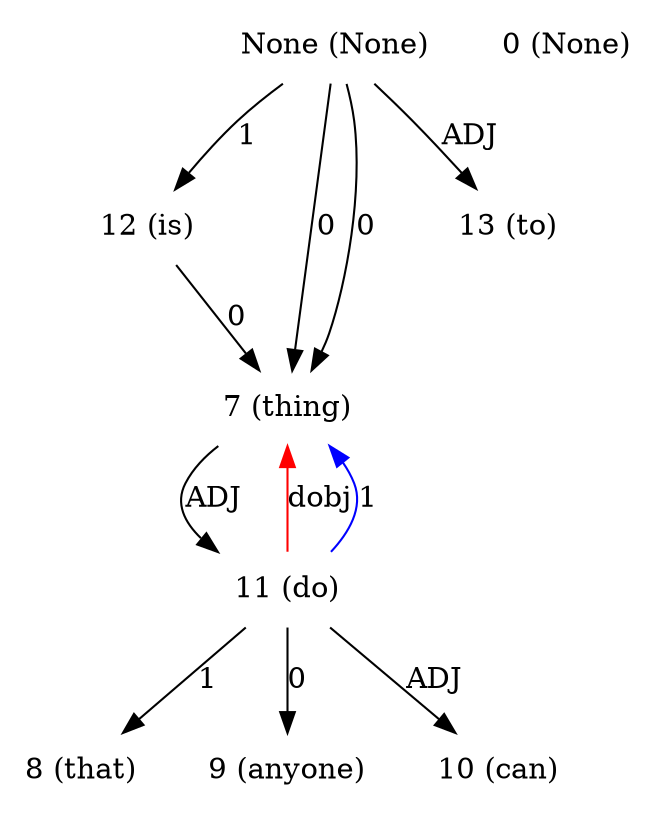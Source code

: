 digraph G{
edge [dir=forward]
node [shape=plaintext]

None [label="None (None)"]
None -> 12 [label="1"]
None [label="None (None)"]
None -> 7 [label="0"]
None [label="None (None)"]
None -> 7 [label="0"]
None -> 13 [label="ADJ"]
0 [label="0 (None)"]
7 [label="7 (thing)"]
7 -> 11 [label="ADJ"]
11 -> 7 [label="dobj", color="red"]
8 [label="8 (that)"]
9 [label="9 (anyone)"]
10 [label="10 (can)"]
11 [label="11 (do)"]
11 -> 8 [label="1"]
11 -> 7 [label="1", color="blue"]
11 -> 9 [label="0"]
11 -> 10 [label="ADJ"]
12 [label="12 (is)"]
12 -> 7 [label="0"]
13 [label="13 (to)"]
}

